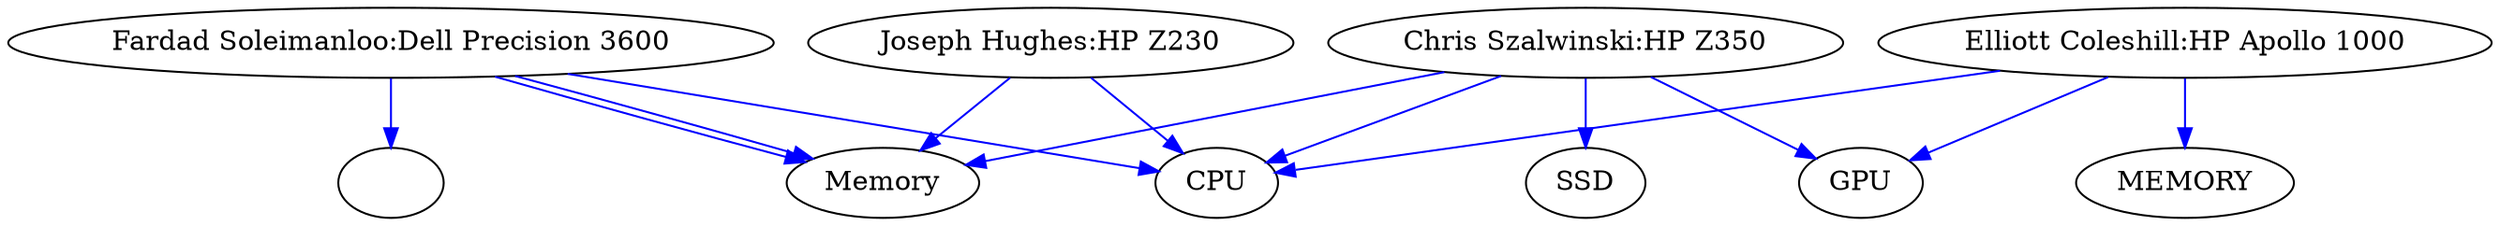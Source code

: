 digraph orderGraph{
"Fardad Soleimanloo:Dell Precision 3600" -> "CPU" [color=blue];
"Fardad Soleimanloo:Dell Precision 3600" -> "Memory" [color=blue];
"Fardad Soleimanloo:Dell Precision 3600" -> "Memory" [color=blue];
"Fardad Soleimanloo:Dell Precision 3600" -> "" [color=blue];
"Joseph Hughes:HP Z230" -> "CPU" [color=blue];
"Joseph Hughes:HP Z230" -> "Memory" [color=blue];
"Chris Szalwinski:HP Z350" -> "CPU" [color=blue];
"Chris Szalwinski:HP Z350" -> "Memory" [color=blue];
"Chris Szalwinski:HP Z350" -> "SSD" [color=blue];
"Chris Szalwinski:HP Z350" -> "GPU" [color=blue];
"Elliott Coleshill:HP Apollo 1000" -> "CPU" [color=blue];
"Elliott Coleshill:HP Apollo 1000" -> "MEMORY" [color=blue];
"Elliott Coleshill:HP Apollo 1000" -> "GPU" [color=blue];
}
